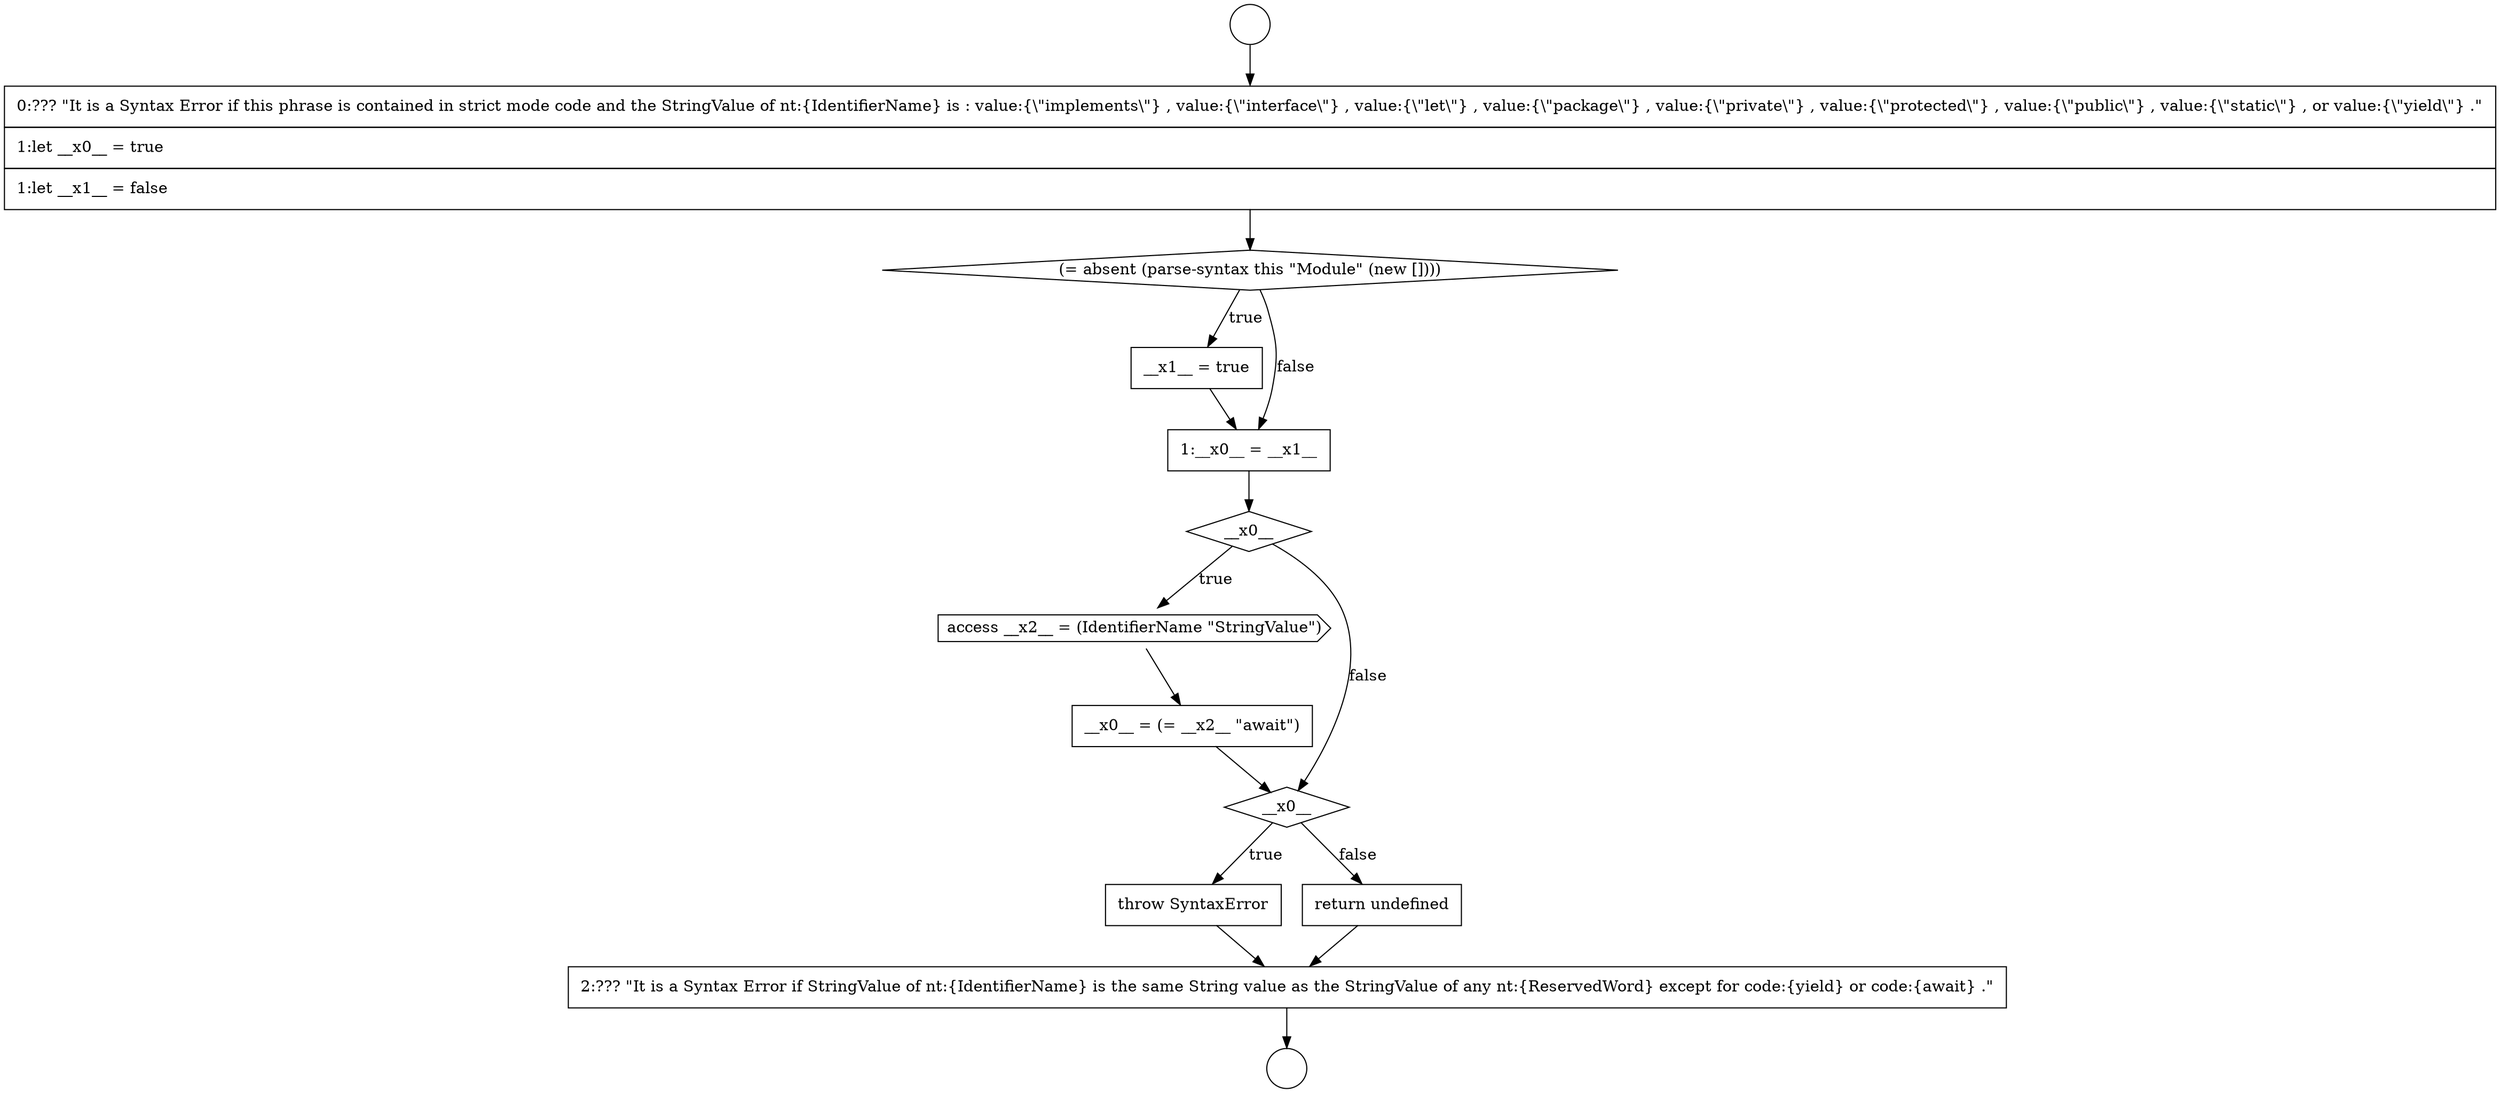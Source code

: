 digraph {
  node19282 [shape=diamond, label=<<font color="black">__x0__</font>> color="black" fillcolor="white" style=filled]
  node19286 [shape=none, margin=0, label=<<font color="black">
    <table border="0" cellborder="1" cellspacing="0" cellpadding="10">
      <tr><td align="left">throw SyntaxError</td></tr>
    </table>
  </font>> color="black" fillcolor="white" style=filled]
  node19280 [shape=none, margin=0, label=<<font color="black">
    <table border="0" cellborder="1" cellspacing="0" cellpadding="10">
      <tr><td align="left">__x1__ = true</td></tr>
    </table>
  </font>> color="black" fillcolor="white" style=filled]
  node19287 [shape=none, margin=0, label=<<font color="black">
    <table border="0" cellborder="1" cellspacing="0" cellpadding="10">
      <tr><td align="left">return undefined</td></tr>
    </table>
  </font>> color="black" fillcolor="white" style=filled]
  node19277 [shape=circle label=" " color="black" fillcolor="white" style=filled]
  node19283 [shape=cds, label=<<font color="black">access __x2__ = (IdentifierName &quot;StringValue&quot;)</font>> color="black" fillcolor="white" style=filled]
  node19276 [shape=circle label=" " color="black" fillcolor="white" style=filled]
  node19288 [shape=none, margin=0, label=<<font color="black">
    <table border="0" cellborder="1" cellspacing="0" cellpadding="10">
      <tr><td align="left">2:??? &quot;It is a Syntax Error if StringValue of nt:{IdentifierName} is the same String value as the StringValue of any nt:{ReservedWord} except for code:{yield} or code:{await} .&quot;</td></tr>
    </table>
  </font>> color="black" fillcolor="white" style=filled]
  node19284 [shape=none, margin=0, label=<<font color="black">
    <table border="0" cellborder="1" cellspacing="0" cellpadding="10">
      <tr><td align="left">__x0__ = (= __x2__ &quot;await&quot;)</td></tr>
    </table>
  </font>> color="black" fillcolor="white" style=filled]
  node19285 [shape=diamond, label=<<font color="black">__x0__</font>> color="black" fillcolor="white" style=filled]
  node19278 [shape=none, margin=0, label=<<font color="black">
    <table border="0" cellborder="1" cellspacing="0" cellpadding="10">
      <tr><td align="left">0:??? &quot;It is a Syntax Error if this phrase is contained in strict mode code and the StringValue of nt:{IdentifierName} is : value:{\&quot;implements\&quot;} , value:{\&quot;interface\&quot;} , value:{\&quot;let\&quot;} , value:{\&quot;package\&quot;} , value:{\&quot;private\&quot;} , value:{\&quot;protected\&quot;} , value:{\&quot;public\&quot;} , value:{\&quot;static\&quot;} , or value:{\&quot;yield\&quot;} .&quot;</td></tr>
      <tr><td align="left">1:let __x0__ = true</td></tr>
      <tr><td align="left">1:let __x1__ = false</td></tr>
    </table>
  </font>> color="black" fillcolor="white" style=filled]
  node19279 [shape=diamond, label=<<font color="black">(= absent (parse-syntax this &quot;Module&quot; (new [])))</font>> color="black" fillcolor="white" style=filled]
  node19281 [shape=none, margin=0, label=<<font color="black">
    <table border="0" cellborder="1" cellspacing="0" cellpadding="10">
      <tr><td align="left">1:__x0__ = __x1__</td></tr>
    </table>
  </font>> color="black" fillcolor="white" style=filled]
  node19288 -> node19277 [ color="black"]
  node19284 -> node19285 [ color="black"]
  node19283 -> node19284 [ color="black"]
  node19287 -> node19288 [ color="black"]
  node19282 -> node19283 [label=<<font color="black">true</font>> color="black"]
  node19282 -> node19285 [label=<<font color="black">false</font>> color="black"]
  node19280 -> node19281 [ color="black"]
  node19279 -> node19280 [label=<<font color="black">true</font>> color="black"]
  node19279 -> node19281 [label=<<font color="black">false</font>> color="black"]
  node19285 -> node19286 [label=<<font color="black">true</font>> color="black"]
  node19285 -> node19287 [label=<<font color="black">false</font>> color="black"]
  node19276 -> node19278 [ color="black"]
  node19278 -> node19279 [ color="black"]
  node19281 -> node19282 [ color="black"]
  node19286 -> node19288 [ color="black"]
}

